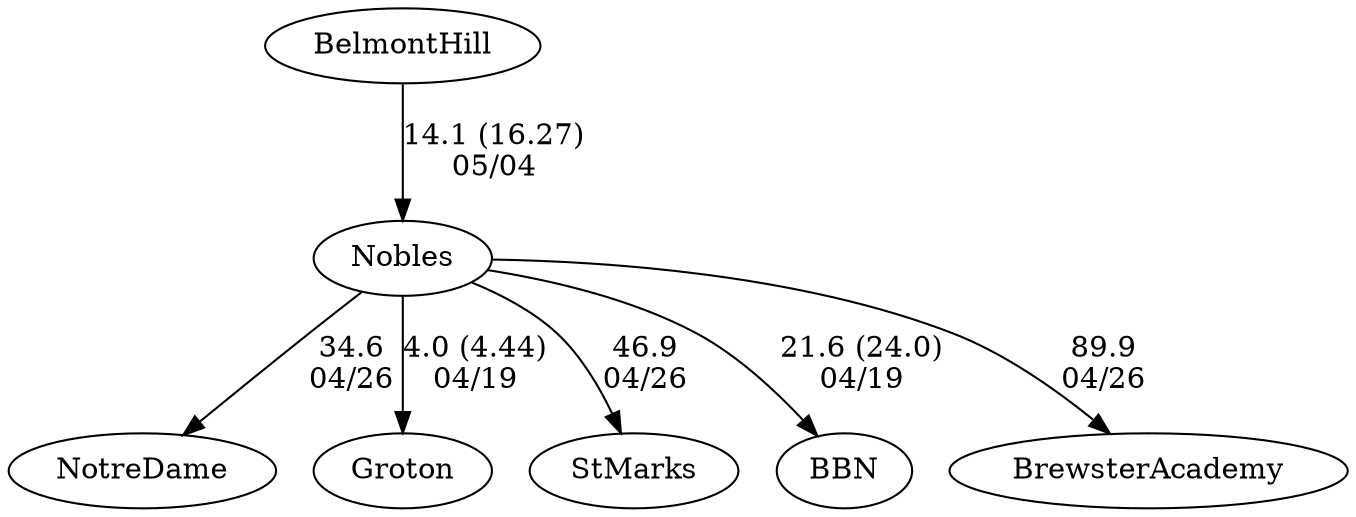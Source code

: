 digraph boys2foursNobles {NotreDame [URL="boys2foursNotreDame.html"];Groton [URL="boys2foursGroton.html"];StMarks [URL="boys2foursStMarks.html"];BelmontHill [URL="boys2foursBelmontHill.html"];BBN [URL="boys2foursBBN.html"];BrewsterAcademy [URL="boys2foursBrewsterAcademy.html"];Nobles [URL="boys2foursNobles.html"];BelmontHill -> Nobles[label="14.1 (16.27)
05/04", weight="86", tooltip="NEIRA Boys Fours, Belmont Hill vs Nobles, The Bassett Cup +			
Distance: 1300m Conditions: Order of racing: 4V4-3V4-2V4-1V4-4V8-6V4-9V4-5V4. Building direct headwind for the first three races, strongest for the 2V4; the wind then lessened and shifted to a cross/cross headwind for the 1V4 and remaining races Comments: Thanks to Nobles for being patient and supportive through yesterday's weather-related postponement and for a great day of racing with our full programs today!
None", URL="https://www.row2k.com/results/resultspage.cfm?UID=96DF6AF2C5DADCD1EB91A4088A314B11&cat=1", random="random"]; 
Nobles -> Groton[label="4.0 (4.44)
04/19", weight="96", tooltip="NEIRA Boys & Girls Fours,BB&N, Nobles and Groton			
Distance: 1350 Conditions: Moderate crosswind at the start growing stronger throughout the course. Comments: 5th and 6th boats often started 1-2 lengths ahead of the line. The 7th and 8th boats raced on the JV course between Northeastern and Eliot Bridge. Boys 7th/8th boats combined into an 8. Thank to Nobles and Groton for making the trip! 
Boys 7th/8th - Nobles 2:49, BB&N 3:05
Girls 8th - BB&N 3:11, Nobles 3:17
Girls 7th - 3:24.32, BB&N 3:32.06
None", URL="https://www.row2k.com/results/resultspage.cfm?UID=74320C9FA98FF40EF58ED5364AA5D062&cat=5", random="random"]; 
Nobles -> BBN[label="21.6 (24.0)
04/19", weight="79", tooltip="NEIRA Boys & Girls Fours,BB&N, Nobles and Groton			
Distance: 1350 Conditions: Moderate crosswind at the start growing stronger throughout the course. Comments: 5th and 6th boats often started 1-2 lengths ahead of the line. The 7th and 8th boats raced on the JV course between Northeastern and Eliot Bridge. Boys 7th/8th boats combined into an 8. Thank to Nobles and Groton for making the trip! 
Boys 7th/8th - Nobles 2:49, BB&N 3:05
Girls 8th - BB&N 3:11, Nobles 3:17
Girls 7th - 3:24.32, BB&N 3:32.06
None", URL="https://www.row2k.com/results/resultspage.cfm?UID=74320C9FA98FF40EF58ED5364AA5D062&cat=5", random="random"]; 
Nobles -> NotreDame[label="34.6
04/26", weight="66", tooltip="NEIRA Boys & Girls Fours,St. Marks, Nobles, Brewster, Notre Dame, NCDS			
Distance: 1500m Conditions: Steady 14mph headwind all afternoon, steady chop across whole course. Comments: Great racing today despite the chop and wind. Thank you to all for making the trek to Lake Q.
None", URL="https://www.row2k.com/results/resultspage.cfm?UID=4232F2C9CF0B3800357AF3DC37D5407B&cat=5", random="random"]; 
Nobles -> StMarks[label="46.9
04/26", weight="54", tooltip="NEIRA Boys & Girls Fours,St. Marks, Nobles, Brewster, Notre Dame, NCDS			
Distance: 1500m Conditions: Steady 14mph headwind all afternoon, steady chop across whole course. Comments: Great racing today despite the chop and wind. Thank you to all for making the trek to Lake Q.
None", URL="https://www.row2k.com/results/resultspage.cfm?UID=4232F2C9CF0B3800357AF3DC37D5407B&cat=5", random="random"]; 
Nobles -> BrewsterAcademy[label="89.9
04/26", weight="11", tooltip="NEIRA Boys & Girls Fours,St. Marks, Nobles, Brewster, Notre Dame, NCDS			
Distance: 1500m Conditions: Steady 14mph headwind all afternoon, steady chop across whole course. Comments: Great racing today despite the chop and wind. Thank you to all for making the trek to Lake Q.
None", URL="https://www.row2k.com/results/resultspage.cfm?UID=4232F2C9CF0B3800357AF3DC37D5407B&cat=5", random="random"]}